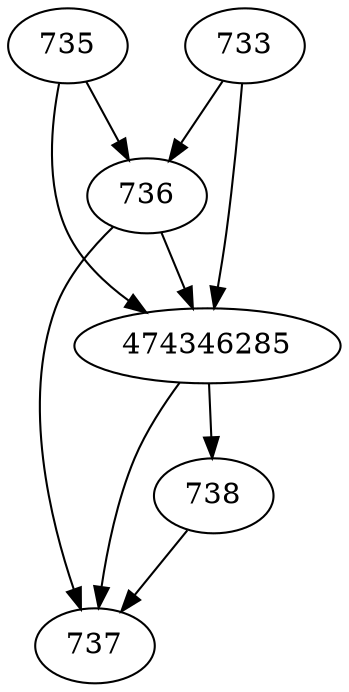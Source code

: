 strict digraph  {
736;
737;
738;
474346285;
733;
735;
736 -> 474346285;
736 -> 737;
738 -> 737;
474346285 -> 737;
474346285 -> 738;
733 -> 474346285;
733 -> 736;
735 -> 474346285;
735 -> 736;
}

